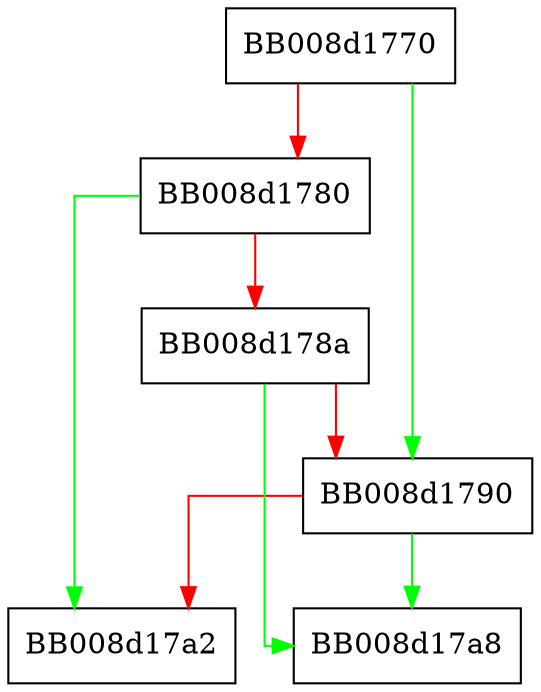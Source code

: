 digraph time {
  node [shape="box"];
  graph [splines=ortho];
  BB008d1770 -> BB008d1790 [color="green"];
  BB008d1770 -> BB008d1780 [color="red"];
  BB008d1780 -> BB008d17a2 [color="green"];
  BB008d1780 -> BB008d178a [color="red"];
  BB008d178a -> BB008d17a8 [color="green"];
  BB008d178a -> BB008d1790 [color="red"];
  BB008d1790 -> BB008d17a8 [color="green"];
  BB008d1790 -> BB008d17a2 [color="red"];
}